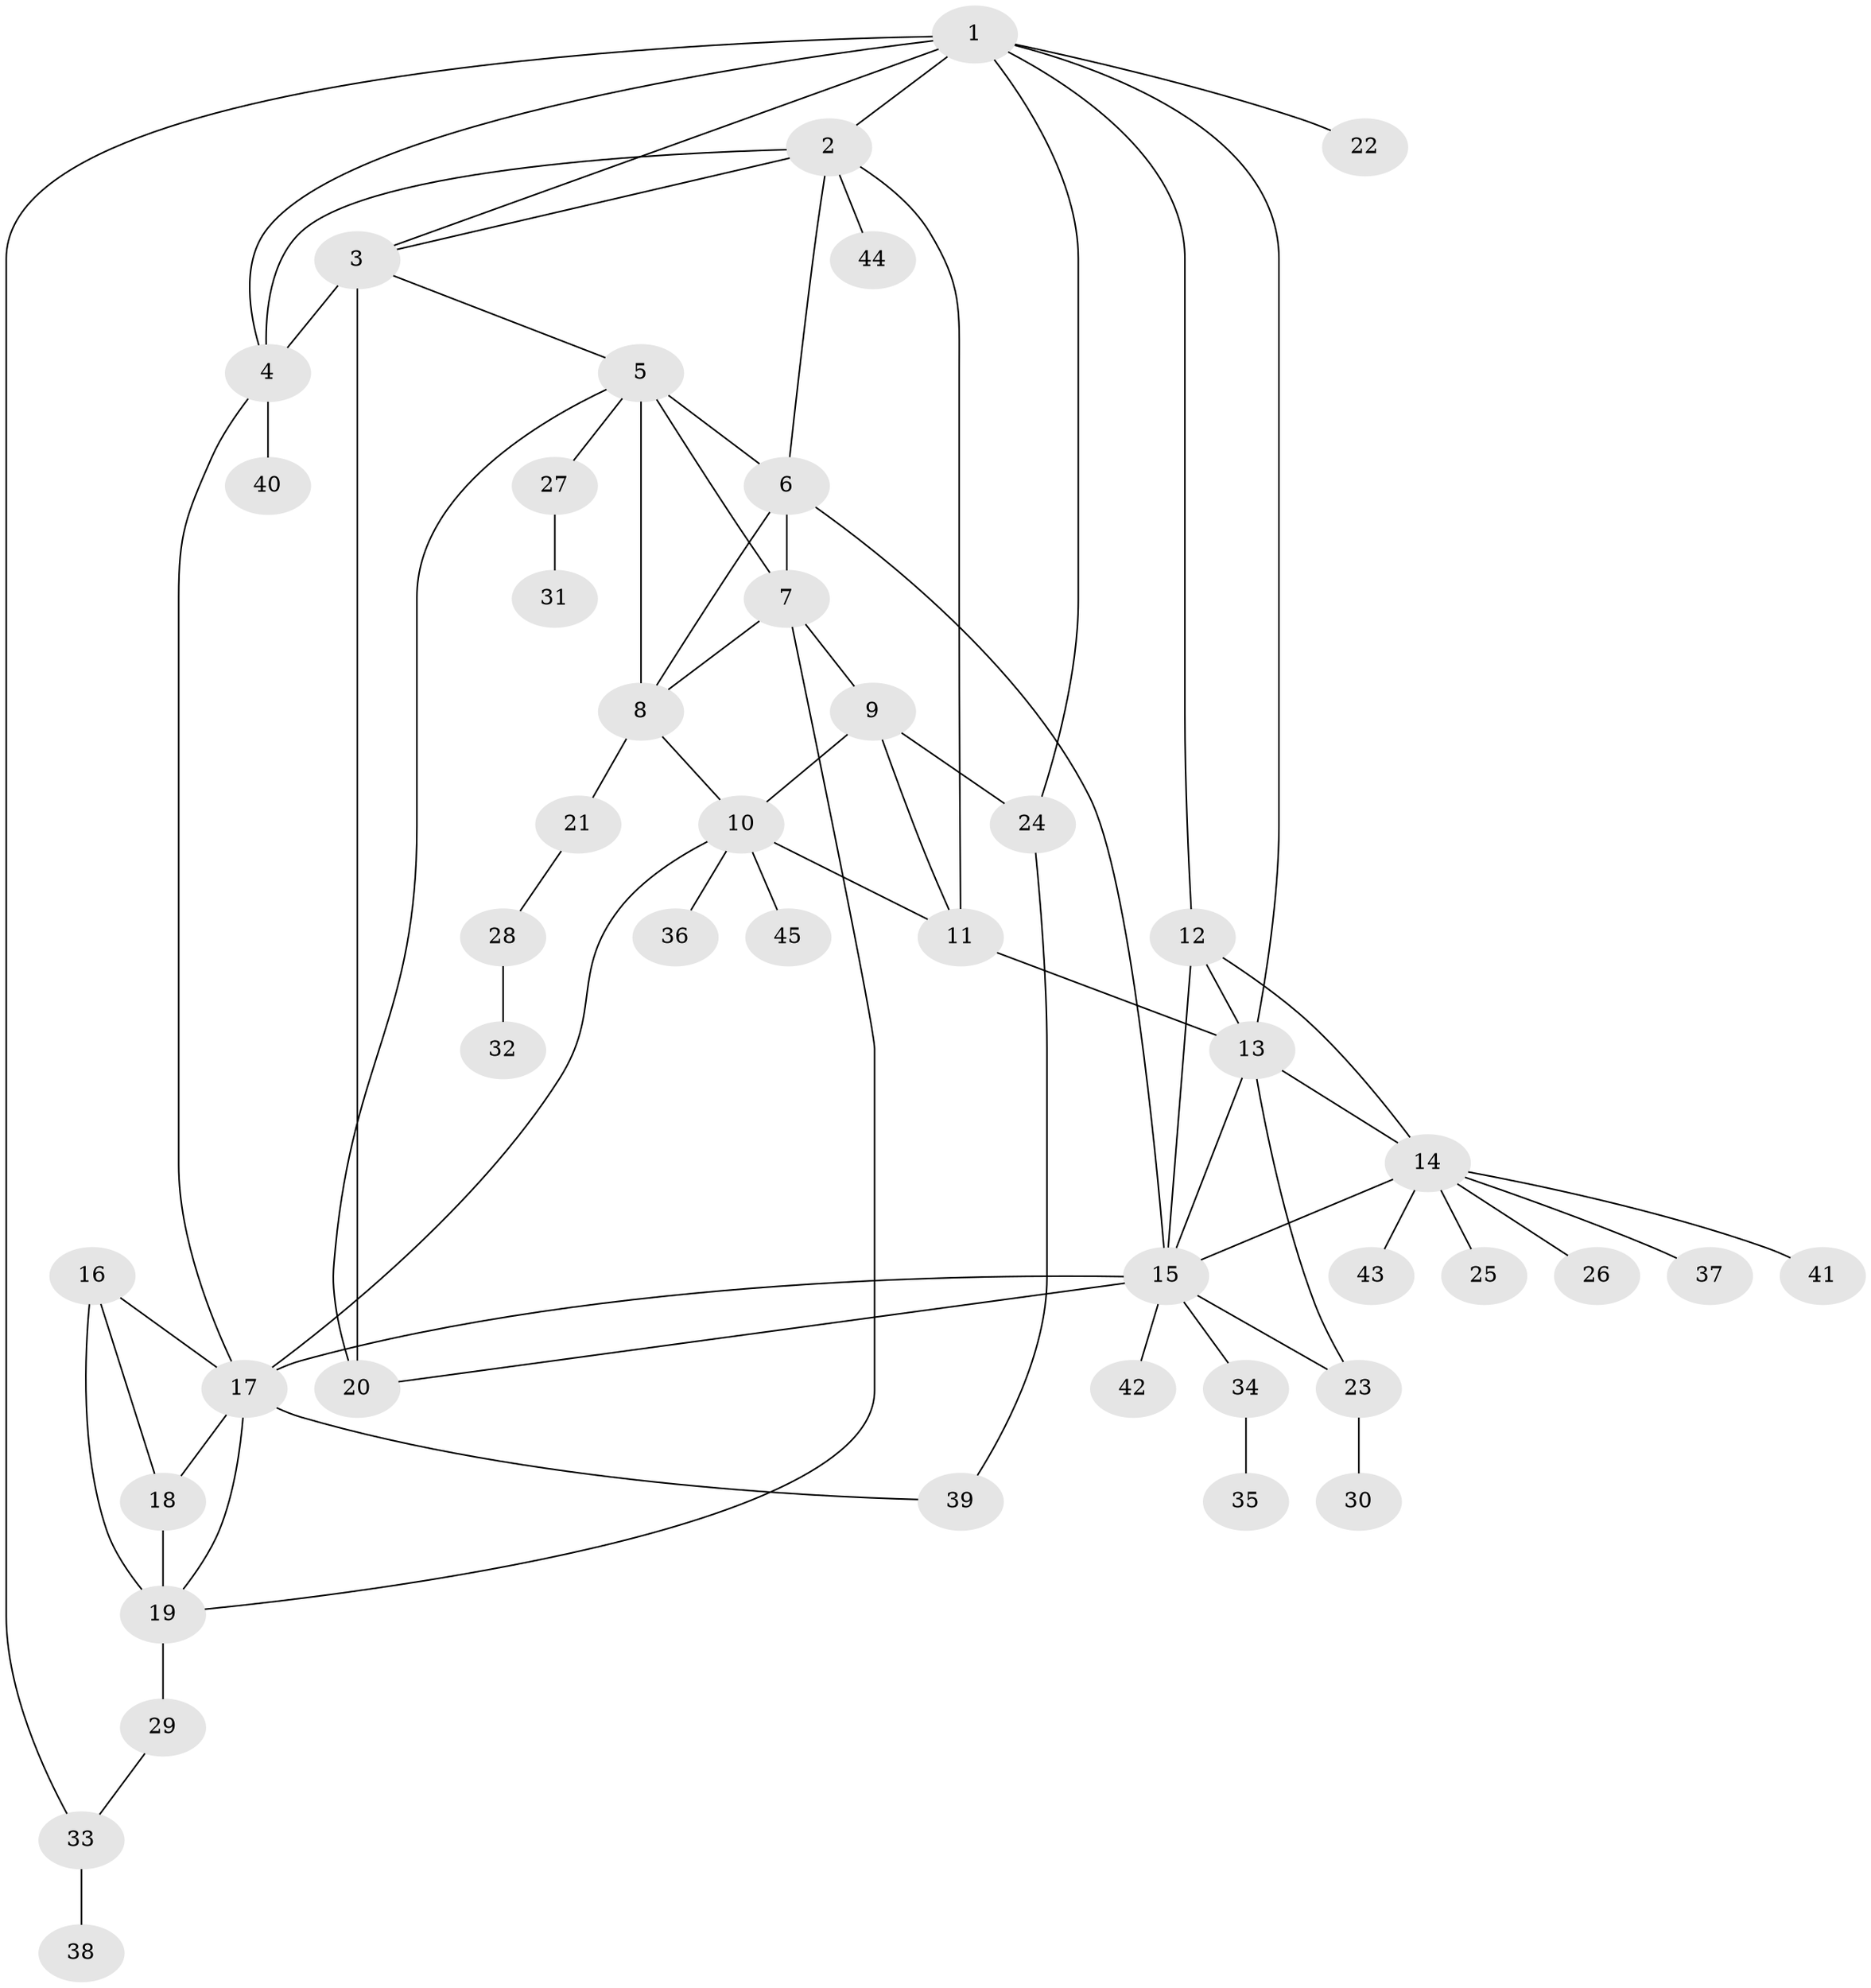 // original degree distribution, {9: 0.0449438202247191, 7: 0.0449438202247191, 12: 0.011235955056179775, 10: 0.02247191011235955, 5: 0.02247191011235955, 6: 0.011235955056179775, 4: 0.07865168539325842, 3: 0.06741573033707865, 1: 0.5168539325842697, 2: 0.1797752808988764}
// Generated by graph-tools (version 1.1) at 2025/37/03/09/25 02:37:26]
// undirected, 45 vertices, 72 edges
graph export_dot {
graph [start="1"]
  node [color=gray90,style=filled];
  1;
  2;
  3;
  4;
  5;
  6;
  7;
  8;
  9;
  10;
  11;
  12;
  13;
  14;
  15;
  16;
  17;
  18;
  19;
  20;
  21;
  22;
  23;
  24;
  25;
  26;
  27;
  28;
  29;
  30;
  31;
  32;
  33;
  34;
  35;
  36;
  37;
  38;
  39;
  40;
  41;
  42;
  43;
  44;
  45;
  1 -- 2 [weight=1.0];
  1 -- 3 [weight=1.0];
  1 -- 4 [weight=1.0];
  1 -- 12 [weight=1.0];
  1 -- 13 [weight=1.0];
  1 -- 22 [weight=1.0];
  1 -- 24 [weight=1.0];
  1 -- 33 [weight=1.0];
  2 -- 3 [weight=1.0];
  2 -- 4 [weight=1.0];
  2 -- 6 [weight=1.0];
  2 -- 11 [weight=1.0];
  2 -- 44 [weight=1.0];
  3 -- 4 [weight=1.0];
  3 -- 5 [weight=1.0];
  3 -- 20 [weight=7.0];
  4 -- 17 [weight=1.0];
  4 -- 40 [weight=2.0];
  5 -- 6 [weight=1.0];
  5 -- 7 [weight=1.0];
  5 -- 8 [weight=4.0];
  5 -- 20 [weight=1.0];
  5 -- 27 [weight=1.0];
  6 -- 7 [weight=1.0];
  6 -- 8 [weight=1.0];
  6 -- 15 [weight=1.0];
  7 -- 8 [weight=1.0];
  7 -- 9 [weight=1.0];
  7 -- 19 [weight=1.0];
  8 -- 10 [weight=1.0];
  8 -- 21 [weight=1.0];
  9 -- 10 [weight=2.0];
  9 -- 11 [weight=2.0];
  9 -- 24 [weight=1.0];
  10 -- 11 [weight=1.0];
  10 -- 17 [weight=1.0];
  10 -- 36 [weight=1.0];
  10 -- 45 [weight=2.0];
  11 -- 13 [weight=2.0];
  12 -- 13 [weight=1.0];
  12 -- 14 [weight=1.0];
  12 -- 15 [weight=1.0];
  13 -- 14 [weight=1.0];
  13 -- 15 [weight=1.0];
  13 -- 23 [weight=1.0];
  14 -- 15 [weight=1.0];
  14 -- 25 [weight=1.0];
  14 -- 26 [weight=1.0];
  14 -- 37 [weight=1.0];
  14 -- 41 [weight=1.0];
  14 -- 43 [weight=1.0];
  15 -- 17 [weight=1.0];
  15 -- 20 [weight=1.0];
  15 -- 23 [weight=1.0];
  15 -- 34 [weight=1.0];
  15 -- 42 [weight=1.0];
  16 -- 17 [weight=1.0];
  16 -- 18 [weight=1.0];
  16 -- 19 [weight=1.0];
  17 -- 18 [weight=1.0];
  17 -- 19 [weight=1.0];
  17 -- 39 [weight=2.0];
  18 -- 19 [weight=1.0];
  19 -- 29 [weight=2.0];
  21 -- 28 [weight=1.0];
  23 -- 30 [weight=1.0];
  24 -- 39 [weight=1.0];
  27 -- 31 [weight=1.0];
  28 -- 32 [weight=3.0];
  29 -- 33 [weight=1.0];
  33 -- 38 [weight=1.0];
  34 -- 35 [weight=1.0];
}
